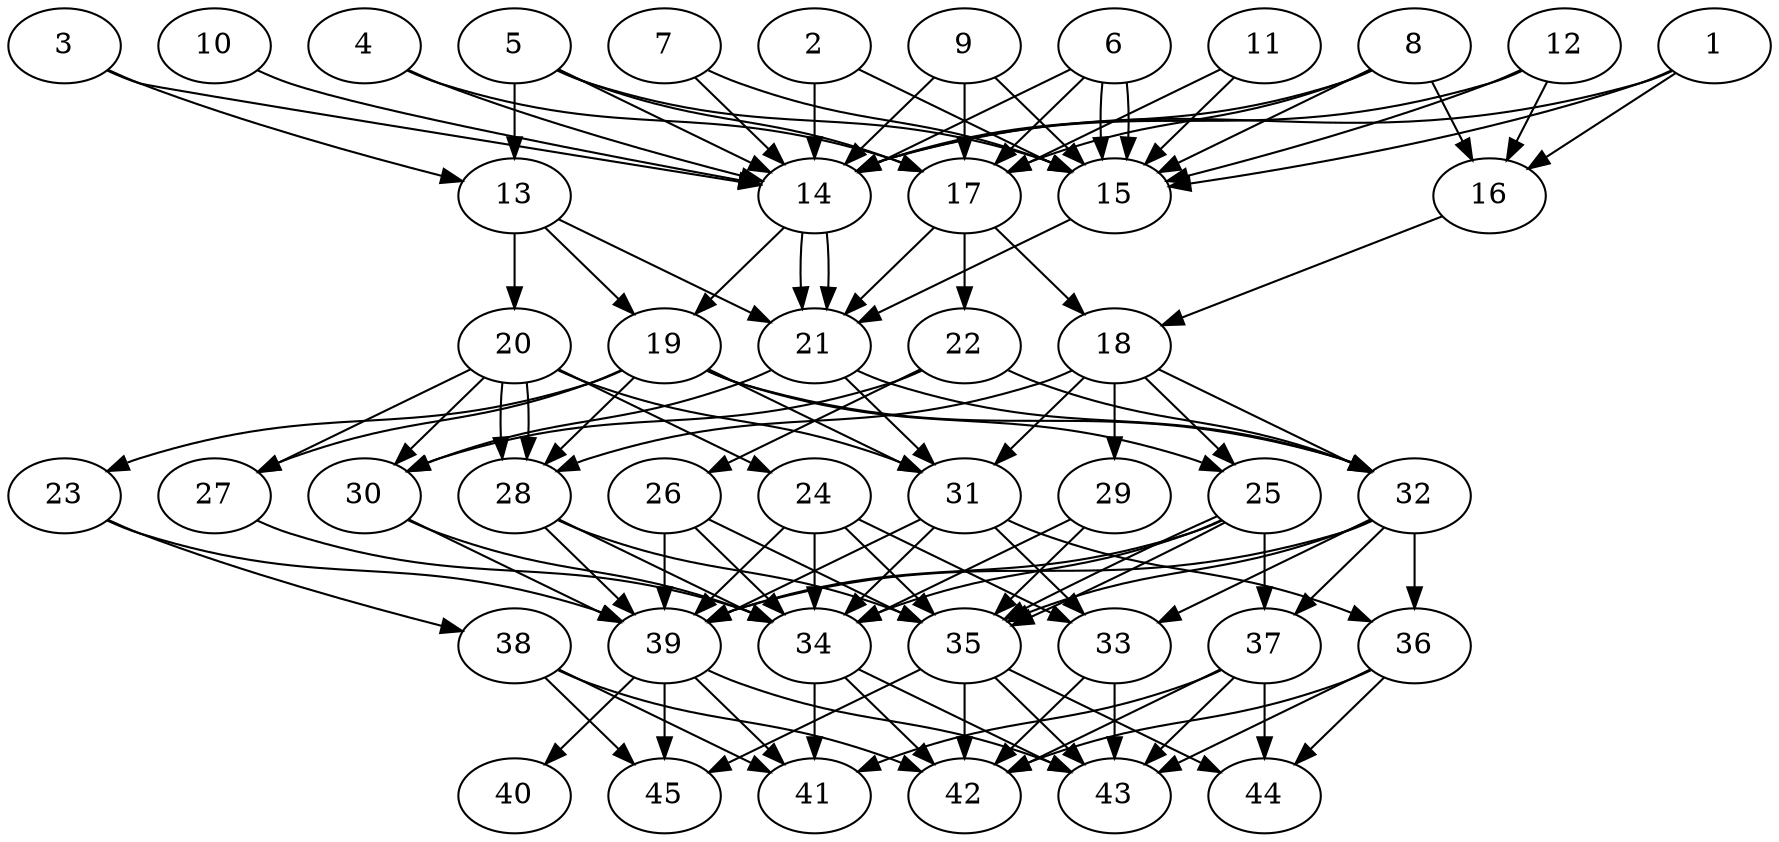 // DAG automatically generated by daggen at Tue Aug  6 16:31:44 2019
// ./daggen --dot -n 45 --ccr 0.3 --fat 0.6 --regular 0.5 --density 0.9 --mindata 5242880 --maxdata 52428800 
digraph G {
  1 [size="169765547", alpha="0.20", expect_size="50929664"] 
  1 -> 14 [size ="50929664"]
  1 -> 15 [size ="50929664"]
  1 -> 16 [size ="50929664"]
  2 [size="123774293", alpha="0.04", expect_size="37132288"] 
  2 -> 14 [size ="37132288"]
  2 -> 15 [size ="37132288"]
  3 [size="118097920", alpha="0.05", expect_size="35429376"] 
  3 -> 13 [size ="35429376"]
  3 -> 14 [size ="35429376"]
  4 [size="135809707", alpha="0.19", expect_size="40742912"] 
  4 -> 14 [size ="40742912"]
  4 -> 17 [size ="40742912"]
  5 [size="128768000", alpha="0.09", expect_size="38630400"] 
  5 -> 13 [size ="38630400"]
  5 -> 14 [size ="38630400"]
  5 -> 15 [size ="38630400"]
  5 -> 17 [size ="38630400"]
  6 [size="56234667", alpha="0.08", expect_size="16870400"] 
  6 -> 14 [size ="16870400"]
  6 -> 15 [size ="16870400"]
  6 -> 15 [size ="16870400"]
  6 -> 17 [size ="16870400"]
  7 [size="53179733", alpha="0.01", expect_size="15953920"] 
  7 -> 14 [size ="15953920"]
  7 -> 15 [size ="15953920"]
  8 [size="137652907", alpha="0.13", expect_size="41295872"] 
  8 -> 14 [size ="41295872"]
  8 -> 15 [size ="41295872"]
  8 -> 16 [size ="41295872"]
  8 -> 17 [size ="41295872"]
  9 [size="133614933", alpha="0.16", expect_size="40084480"] 
  9 -> 14 [size ="40084480"]
  9 -> 15 [size ="40084480"]
  9 -> 17 [size ="40084480"]
  10 [size="144223573", alpha="0.04", expect_size="43267072"] 
  10 -> 14 [size ="43267072"]
  11 [size="107260587", alpha="0.07", expect_size="32178176"] 
  11 -> 15 [size ="32178176"]
  11 -> 17 [size ="32178176"]
  12 [size="103929173", alpha="0.12", expect_size="31178752"] 
  12 -> 14 [size ="31178752"]
  12 -> 15 [size ="31178752"]
  12 -> 16 [size ="31178752"]
  13 [size="134819840", alpha="0.12", expect_size="40445952"] 
  13 -> 19 [size ="40445952"]
  13 -> 20 [size ="40445952"]
  13 -> 21 [size ="40445952"]
  14 [size="174407680", alpha="0.10", expect_size="52322304"] 
  14 -> 19 [size ="52322304"]
  14 -> 21 [size ="52322304"]
  14 -> 21 [size ="52322304"]
  15 [size="169492480", alpha="0.09", expect_size="50847744"] 
  15 -> 21 [size ="50847744"]
  16 [size="86425600", alpha="0.18", expect_size="25927680"] 
  16 -> 18 [size ="25927680"]
  17 [size="152091307", alpha="0.14", expect_size="45627392"] 
  17 -> 18 [size ="45627392"]
  17 -> 21 [size ="45627392"]
  17 -> 22 [size ="45627392"]
  18 [size="158300160", alpha="0.12", expect_size="47490048"] 
  18 -> 25 [size ="47490048"]
  18 -> 28 [size ="47490048"]
  18 -> 29 [size ="47490048"]
  18 -> 31 [size ="47490048"]
  18 -> 32 [size ="47490048"]
  19 [size="106349227", alpha="0.09", expect_size="31904768"] 
  19 -> 23 [size ="31904768"]
  19 -> 25 [size ="31904768"]
  19 -> 27 [size ="31904768"]
  19 -> 28 [size ="31904768"]
  19 -> 31 [size ="31904768"]
  19 -> 32 [size ="31904768"]
  20 [size="77701120", alpha="0.19", expect_size="23310336"] 
  20 -> 24 [size ="23310336"]
  20 -> 27 [size ="23310336"]
  20 -> 28 [size ="23310336"]
  20 -> 28 [size ="23310336"]
  20 -> 30 [size ="23310336"]
  20 -> 31 [size ="23310336"]
  21 [size="105816747", alpha="0.09", expect_size="31745024"] 
  21 -> 30 [size ="31745024"]
  21 -> 31 [size ="31745024"]
  21 -> 32 [size ="31745024"]
  22 [size="163382613", alpha="0.11", expect_size="49014784"] 
  22 -> 26 [size ="49014784"]
  22 -> 30 [size ="49014784"]
  22 -> 32 [size ="49014784"]
  23 [size="99840000", alpha="0.07", expect_size="29952000"] 
  23 -> 38 [size ="29952000"]
  23 -> 39 [size ="29952000"]
  24 [size="37092693", alpha="0.18", expect_size="11127808"] 
  24 -> 33 [size ="11127808"]
  24 -> 34 [size ="11127808"]
  24 -> 35 [size ="11127808"]
  24 -> 39 [size ="11127808"]
  25 [size="117285547", alpha="0.03", expect_size="35185664"] 
  25 -> 34 [size ="35185664"]
  25 -> 35 [size ="35185664"]
  25 -> 35 [size ="35185664"]
  25 -> 37 [size ="35185664"]
  25 -> 39 [size ="35185664"]
  26 [size="27037013", alpha="0.13", expect_size="8111104"] 
  26 -> 34 [size ="8111104"]
  26 -> 35 [size ="8111104"]
  26 -> 39 [size ="8111104"]
  27 [size="172113920", alpha="0.07", expect_size="51634176"] 
  27 -> 34 [size ="51634176"]
  28 [size="122862933", alpha="0.17", expect_size="36858880"] 
  28 -> 34 [size ="36858880"]
  28 -> 35 [size ="36858880"]
  28 -> 39 [size ="36858880"]
  29 [size="62235307", alpha="0.01", expect_size="18670592"] 
  29 -> 34 [size ="18670592"]
  29 -> 35 [size ="18670592"]
  30 [size="133092693", alpha="0.02", expect_size="39927808"] 
  30 -> 34 [size ="39927808"]
  30 -> 39 [size ="39927808"]
  31 [size="125928107", alpha="0.14", expect_size="37778432"] 
  31 -> 33 [size ="37778432"]
  31 -> 34 [size ="37778432"]
  31 -> 36 [size ="37778432"]
  31 -> 39 [size ="37778432"]
  32 [size="35747840", alpha="0.17", expect_size="10724352"] 
  32 -> 33 [size ="10724352"]
  32 -> 35 [size ="10724352"]
  32 -> 36 [size ="10724352"]
  32 -> 37 [size ="10724352"]
  32 -> 39 [size ="10724352"]
  33 [size="126132907", alpha="0.15", expect_size="37839872"] 
  33 -> 42 [size ="37839872"]
  33 -> 43 [size ="37839872"]
  34 [size="25856000", alpha="0.13", expect_size="7756800"] 
  34 -> 41 [size ="7756800"]
  34 -> 42 [size ="7756800"]
  34 -> 43 [size ="7756800"]
  35 [size="167816533", alpha="0.10", expect_size="50344960"] 
  35 -> 42 [size ="50344960"]
  35 -> 43 [size ="50344960"]
  35 -> 44 [size ="50344960"]
  35 -> 45 [size ="50344960"]
  36 [size="34167467", alpha="0.16", expect_size="10250240"] 
  36 -> 42 [size ="10250240"]
  36 -> 43 [size ="10250240"]
  36 -> 44 [size ="10250240"]
  37 [size="135526400", alpha="0.19", expect_size="40657920"] 
  37 -> 41 [size ="40657920"]
  37 -> 42 [size ="40657920"]
  37 -> 43 [size ="40657920"]
  37 -> 44 [size ="40657920"]
  38 [size="35741013", alpha="0.00", expect_size="10722304"] 
  38 -> 41 [size ="10722304"]
  38 -> 42 [size ="10722304"]
  38 -> 45 [size ="10722304"]
  39 [size="169560747", alpha="0.12", expect_size="50868224"] 
  39 -> 40 [size ="50868224"]
  39 -> 41 [size ="50868224"]
  39 -> 43 [size ="50868224"]
  39 -> 45 [size ="50868224"]
  40 [size="23982080", alpha="0.12", expect_size="7194624"] 
  41 [size="40325120", alpha="0.04", expect_size="12097536"] 
  42 [size="151091200", alpha="0.13", expect_size="45327360"] 
  43 [size="128157013", alpha="0.14", expect_size="38447104"] 
  44 [size="88876373", alpha="0.16", expect_size="26662912"] 
  45 [size="32890880", alpha="0.12", expect_size="9867264"] 
}
